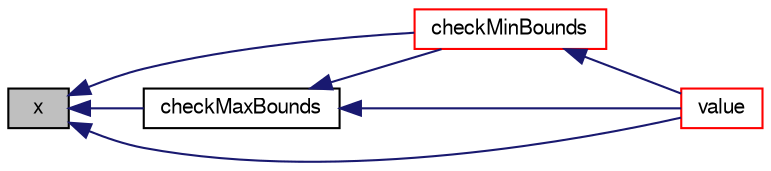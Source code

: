 digraph "x"
{
  bgcolor="transparent";
  edge [fontname="FreeSans",fontsize="10",labelfontname="FreeSans",labelfontsize="10"];
  node [fontname="FreeSans",fontsize="10",shape=record];
  rankdir="LR";
  Node1919 [label="x",height=0.2,width=0.4,color="black", fillcolor="grey75", style="filled", fontcolor="black"];
  Node1919 -> Node1920 [dir="back",color="midnightblue",fontsize="10",style="solid",fontname="FreeSans"];
  Node1920 [label="checkMaxBounds",height=0.2,width=0.4,color="black",URL="$a27674.html#a46729cd8c6dd2de0690628460cf0fe63",tooltip="Check maximum table bounds. "];
  Node1920 -> Node1921 [dir="back",color="midnightblue",fontsize="10",style="solid",fontname="FreeSans"];
  Node1921 [label="checkMinBounds",height=0.2,width=0.4,color="red",URL="$a27674.html#a2f0b039a9be7e07b90bfb1588d15a35e",tooltip="Check minimum table bounds. "];
  Node1921 -> Node1926 [dir="back",color="midnightblue",fontsize="10",style="solid",fontname="FreeSans"];
  Node1926 [label="value",height=0.2,width=0.4,color="red",URL="$a27674.html#ac11ed92391589b8953835586fa3cca8c",tooltip="Return Table value. "];
  Node1920 -> Node1926 [dir="back",color="midnightblue",fontsize="10",style="solid",fontname="FreeSans"];
  Node1919 -> Node1921 [dir="back",color="midnightblue",fontsize="10",style="solid",fontname="FreeSans"];
  Node1919 -> Node1926 [dir="back",color="midnightblue",fontsize="10",style="solid",fontname="FreeSans"];
}
